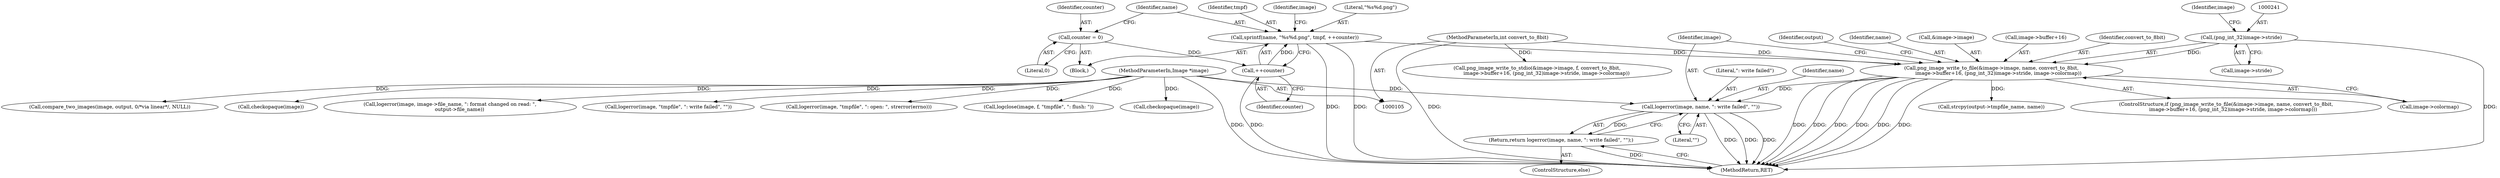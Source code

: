 digraph "0_Android_9d4853418ab2f754c2b63e091c29c5529b8b86ca_31@pointer" {
"1000273" [label="(Call,logerror(image, name, \": write failed\", \"\"))"];
"1000107" [label="(MethodParameterIn,Image *image)"];
"1000228" [label="(Call,png_image_write_to_file(&image->image, name, convert_to_8bit,\n         image->buffer+16, (png_int_32)image->stride, image->colormap))"];
"1000221" [label="(Call,sprintf(name, \"%s%d.png\", tmpf, ++counter))"];
"1000225" [label="(Call,++counter)"];
"1000217" [label="(Call,counter = 0)"];
"1000108" [label="(MethodParameterIn,int convert_to_8bit)"];
"1000240" [label="(Call,(png_int_32)image->stride)"];
"1000272" [label="(Return,return logerror(image, name, \": write failed\", \"\");)"];
"1000234" [label="(Identifier,convert_to_8bit)"];
"1000227" [label="(ControlStructure,if (png_image_write_to_file(&image->image, name, convert_to_8bit,\n         image->buffer+16, (png_int_32)image->stride, image->colormap)))"];
"1000316" [label="(Call,logerror(image, image->file_name, \": format changed on read: \",\n            output->file_name))"];
"1000250" [label="(Identifier,output)"];
"1000201" [label="(Call,logerror(image, \"tmpfile\", \": write failed\", \"\"))"];
"1000273" [label="(Call,logerror(image, name, \": write failed\", \"\"))"];
"1000219" [label="(Literal,0)"];
"1000277" [label="(Literal,\"\")"];
"1000208" [label="(Call,logerror(image, \"tmpfile\", \": open: \", strerror(errno)))"];
"1000224" [label="(Identifier,tmpf)"];
"1000233" [label="(Identifier,name)"];
"1000229" [label="(Call,&image->image)"];
"1000340" [label="(MethodReturn,RET)"];
"1000276" [label="(Literal,\": write failed\")"];
"1000231" [label="(Identifier,image)"];
"1000223" [label="(Literal,\"%s%d.png\")"];
"1000218" [label="(Identifier,counter)"];
"1000228" [label="(Call,png_image_write_to_file(&image->image, name, convert_to_8bit,\n         image->buffer+16, (png_int_32)image->stride, image->colormap))"];
"1000275" [label="(Identifier,name)"];
"1000242" [label="(Call,image->stride)"];
"1000272" [label="(Return,return logerror(image, name, \": write failed\", \"\");)"];
"1000107" [label="(MethodParameterIn,Image *image)"];
"1000245" [label="(Call,image->colormap)"];
"1000260" [label="(Call,strcpy(output->tmpfile_name, name))"];
"1000191" [label="(Call,logclose(image, f, \"tmpfile\", \": flush: \"))"];
"1000221" [label="(Call,sprintf(name, \"%s%d.png\", tmpf, ++counter))"];
"1000267" [label="(Call,checkopaque(image))"];
"1000217" [label="(Call,counter = 0)"];
"1000222" [label="(Identifier,name)"];
"1000271" [label="(ControlStructure,else)"];
"1000326" [label="(Call,compare_two_images(image, output, 0/*via linear*/, NULL))"];
"1000226" [label="(Identifier,counter)"];
"1000225" [label="(Call,++counter)"];
"1000246" [label="(Identifier,image)"];
"1000240" [label="(Call,(png_int_32)image->stride)"];
"1000140" [label="(Call,png_image_write_to_stdio(&image->image, f, convert_to_8bit,\n            image->buffer+16, (png_int_32)image->stride, image->colormap))"];
"1000108" [label="(MethodParameterIn,int convert_to_8bit)"];
"1000215" [label="(Block,)"];
"1000235" [label="(Call,image->buffer+16)"];
"1000274" [label="(Identifier,image)"];
"1000185" [label="(Call,checkopaque(image))"];
"1000273" -> "1000272"  [label="AST: "];
"1000273" -> "1000277"  [label="CFG: "];
"1000274" -> "1000273"  [label="AST: "];
"1000275" -> "1000273"  [label="AST: "];
"1000276" -> "1000273"  [label="AST: "];
"1000277" -> "1000273"  [label="AST: "];
"1000272" -> "1000273"  [label="CFG: "];
"1000273" -> "1000340"  [label="DDG: "];
"1000273" -> "1000340"  [label="DDG: "];
"1000273" -> "1000340"  [label="DDG: "];
"1000273" -> "1000272"  [label="DDG: "];
"1000107" -> "1000273"  [label="DDG: "];
"1000228" -> "1000273"  [label="DDG: "];
"1000107" -> "1000105"  [label="AST: "];
"1000107" -> "1000340"  [label="DDG: "];
"1000107" -> "1000185"  [label="DDG: "];
"1000107" -> "1000191"  [label="DDG: "];
"1000107" -> "1000201"  [label="DDG: "];
"1000107" -> "1000208"  [label="DDG: "];
"1000107" -> "1000267"  [label="DDG: "];
"1000107" -> "1000316"  [label="DDG: "];
"1000107" -> "1000326"  [label="DDG: "];
"1000228" -> "1000227"  [label="AST: "];
"1000228" -> "1000245"  [label="CFG: "];
"1000229" -> "1000228"  [label="AST: "];
"1000233" -> "1000228"  [label="AST: "];
"1000234" -> "1000228"  [label="AST: "];
"1000235" -> "1000228"  [label="AST: "];
"1000240" -> "1000228"  [label="AST: "];
"1000245" -> "1000228"  [label="AST: "];
"1000250" -> "1000228"  [label="CFG: "];
"1000274" -> "1000228"  [label="CFG: "];
"1000228" -> "1000340"  [label="DDG: "];
"1000228" -> "1000340"  [label="DDG: "];
"1000228" -> "1000340"  [label="DDG: "];
"1000228" -> "1000340"  [label="DDG: "];
"1000228" -> "1000340"  [label="DDG: "];
"1000228" -> "1000340"  [label="DDG: "];
"1000221" -> "1000228"  [label="DDG: "];
"1000108" -> "1000228"  [label="DDG: "];
"1000240" -> "1000228"  [label="DDG: "];
"1000228" -> "1000260"  [label="DDG: "];
"1000221" -> "1000215"  [label="AST: "];
"1000221" -> "1000225"  [label="CFG: "];
"1000222" -> "1000221"  [label="AST: "];
"1000223" -> "1000221"  [label="AST: "];
"1000224" -> "1000221"  [label="AST: "];
"1000225" -> "1000221"  [label="AST: "];
"1000231" -> "1000221"  [label="CFG: "];
"1000221" -> "1000340"  [label="DDG: "];
"1000221" -> "1000340"  [label="DDG: "];
"1000225" -> "1000221"  [label="DDG: "];
"1000225" -> "1000226"  [label="CFG: "];
"1000226" -> "1000225"  [label="AST: "];
"1000225" -> "1000340"  [label="DDG: "];
"1000217" -> "1000225"  [label="DDG: "];
"1000217" -> "1000215"  [label="AST: "];
"1000217" -> "1000219"  [label="CFG: "];
"1000218" -> "1000217"  [label="AST: "];
"1000219" -> "1000217"  [label="AST: "];
"1000222" -> "1000217"  [label="CFG: "];
"1000108" -> "1000105"  [label="AST: "];
"1000108" -> "1000340"  [label="DDG: "];
"1000108" -> "1000140"  [label="DDG: "];
"1000240" -> "1000242"  [label="CFG: "];
"1000241" -> "1000240"  [label="AST: "];
"1000242" -> "1000240"  [label="AST: "];
"1000246" -> "1000240"  [label="CFG: "];
"1000240" -> "1000340"  [label="DDG: "];
"1000272" -> "1000271"  [label="AST: "];
"1000340" -> "1000272"  [label="CFG: "];
"1000272" -> "1000340"  [label="DDG: "];
}
